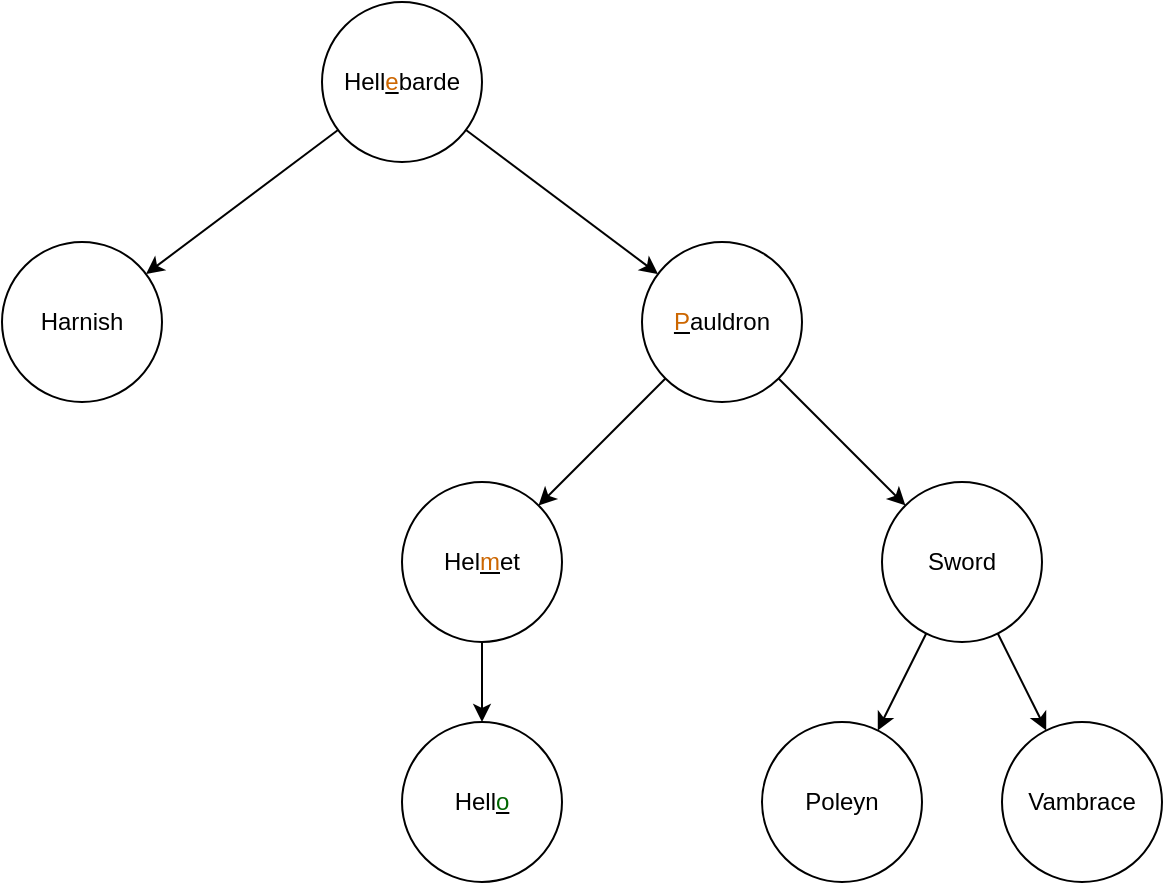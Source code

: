 <mxfile version="18.0.1" type="device"><diagram id="dNwXM0WX5qMJEEu36grL" name="Seite-1"><mxGraphModel dx="760" dy="707" grid="1" gridSize="10" guides="1" tooltips="1" connect="1" arrows="1" fold="1" page="1" pageScale="1" pageWidth="827" pageHeight="1169" math="0" shadow="0"><root><mxCell id="0"/><mxCell id="1" parent="0"/><mxCell id="Qay9rmTuAVgOSjHE-_ZV-1" value="Hell&lt;u&gt;&lt;font color=&quot;#cc6600&quot;&gt;e&lt;/font&gt;&lt;/u&gt;barde" style="ellipse;whiteSpace=wrap;html=1;aspect=fixed;" vertex="1" parent="1"><mxGeometry x="320" y="320" width="80" height="80" as="geometry"/></mxCell><mxCell id="Qay9rmTuAVgOSjHE-_ZV-2" value="Harnish" style="ellipse;whiteSpace=wrap;html=1;aspect=fixed;" vertex="1" parent="1"><mxGeometry x="160" y="440" width="80" height="80" as="geometry"/></mxCell><mxCell id="Qay9rmTuAVgOSjHE-_ZV-3" value="&lt;u&gt;&lt;font color=&quot;#cc6600&quot;&gt;P&lt;/font&gt;&lt;/u&gt;auldron" style="ellipse;whiteSpace=wrap;html=1;aspect=fixed;" vertex="1" parent="1"><mxGeometry x="480" y="440" width="80" height="80" as="geometry"/></mxCell><mxCell id="Qay9rmTuAVgOSjHE-_ZV-4" value="Hel&lt;u&gt;&lt;font color=&quot;#cc6600&quot;&gt;m&lt;/font&gt;&lt;/u&gt;et" style="ellipse;whiteSpace=wrap;html=1;aspect=fixed;" vertex="1" parent="1"><mxGeometry x="360" y="560" width="80" height="80" as="geometry"/></mxCell><mxCell id="Qay9rmTuAVgOSjHE-_ZV-5" value="Hell&lt;u&gt;&lt;font color=&quot;#006600&quot;&gt;o&lt;/font&gt;&lt;/u&gt;" style="ellipse;whiteSpace=wrap;html=1;aspect=fixed;" vertex="1" parent="1"><mxGeometry x="360" y="680" width="80" height="80" as="geometry"/></mxCell><mxCell id="Qay9rmTuAVgOSjHE-_ZV-6" value="Sword" style="ellipse;whiteSpace=wrap;html=1;aspect=fixed;" vertex="1" parent="1"><mxGeometry x="600" y="560" width="80" height="80" as="geometry"/></mxCell><mxCell id="Qay9rmTuAVgOSjHE-_ZV-7" value="Poleyn" style="ellipse;whiteSpace=wrap;html=1;aspect=fixed;" vertex="1" parent="1"><mxGeometry x="540" y="680" width="80" height="80" as="geometry"/></mxCell><mxCell id="Qay9rmTuAVgOSjHE-_ZV-8" value="Vambrace" style="ellipse;whiteSpace=wrap;html=1;aspect=fixed;" vertex="1" parent="1"><mxGeometry x="660" y="680" width="80" height="80" as="geometry"/></mxCell><mxCell id="Qay9rmTuAVgOSjHE-_ZV-10" value="" style="endArrow=classic;html=1;rounded=0;fontColor=#CC6600;" edge="1" parent="1" source="Qay9rmTuAVgOSjHE-_ZV-1" target="Qay9rmTuAVgOSjHE-_ZV-2"><mxGeometry width="50" height="50" relative="1" as="geometry"><mxPoint x="350" y="580" as="sourcePoint"/><mxPoint x="400" y="530" as="targetPoint"/></mxGeometry></mxCell><mxCell id="Qay9rmTuAVgOSjHE-_ZV-11" value="" style="endArrow=classic;html=1;rounded=0;fontColor=#CC6600;" edge="1" parent="1" source="Qay9rmTuAVgOSjHE-_ZV-1" target="Qay9rmTuAVgOSjHE-_ZV-3"><mxGeometry width="50" height="50" relative="1" as="geometry"><mxPoint x="338.021" y="394.028" as="sourcePoint"/><mxPoint x="242.0" y="466" as="targetPoint"/></mxGeometry></mxCell><mxCell id="Qay9rmTuAVgOSjHE-_ZV-12" value="" style="endArrow=classic;html=1;rounded=0;fontColor=#CC6600;" edge="1" parent="1" source="Qay9rmTuAVgOSjHE-_ZV-3" target="Qay9rmTuAVgOSjHE-_ZV-6"><mxGeometry width="50" height="50" relative="1" as="geometry"><mxPoint x="401.979" y="394.028" as="sourcePoint"/><mxPoint x="498" y="466" as="targetPoint"/></mxGeometry></mxCell><mxCell id="Qay9rmTuAVgOSjHE-_ZV-13" value="" style="endArrow=classic;html=1;rounded=0;fontColor=#CC6600;" edge="1" parent="1" source="Qay9rmTuAVgOSjHE-_ZV-6" target="Qay9rmTuAVgOSjHE-_ZV-8"><mxGeometry width="50" height="50" relative="1" as="geometry"><mxPoint x="411.979" y="404.028" as="sourcePoint"/><mxPoint x="508" y="476" as="targetPoint"/></mxGeometry></mxCell><mxCell id="Qay9rmTuAVgOSjHE-_ZV-14" value="" style="endArrow=classic;html=1;rounded=0;fontColor=#CC6600;" edge="1" parent="1" source="Qay9rmTuAVgOSjHE-_ZV-6" target="Qay9rmTuAVgOSjHE-_ZV-7"><mxGeometry width="50" height="50" relative="1" as="geometry"><mxPoint x="558.284" y="518.284" as="sourcePoint"/><mxPoint x="621.716" y="581.716" as="targetPoint"/></mxGeometry></mxCell><mxCell id="Qay9rmTuAVgOSjHE-_ZV-15" value="" style="endArrow=classic;html=1;rounded=0;fontColor=#CC6600;" edge="1" parent="1" source="Qay9rmTuAVgOSjHE-_ZV-3" target="Qay9rmTuAVgOSjHE-_ZV-4"><mxGeometry width="50" height="50" relative="1" as="geometry"><mxPoint x="632.111" y="645.777" as="sourcePoint"/><mxPoint x="607.889" y="694.223" as="targetPoint"/></mxGeometry></mxCell><mxCell id="Qay9rmTuAVgOSjHE-_ZV-16" value="" style="endArrow=classic;html=1;rounded=0;fontColor=#CC6600;" edge="1" parent="1" source="Qay9rmTuAVgOSjHE-_ZV-4" target="Qay9rmTuAVgOSjHE-_ZV-5"><mxGeometry width="50" height="50" relative="1" as="geometry"><mxPoint x="501.716" y="518.284" as="sourcePoint"/><mxPoint x="438.284" y="581.716" as="targetPoint"/></mxGeometry></mxCell></root></mxGraphModel></diagram></mxfile>